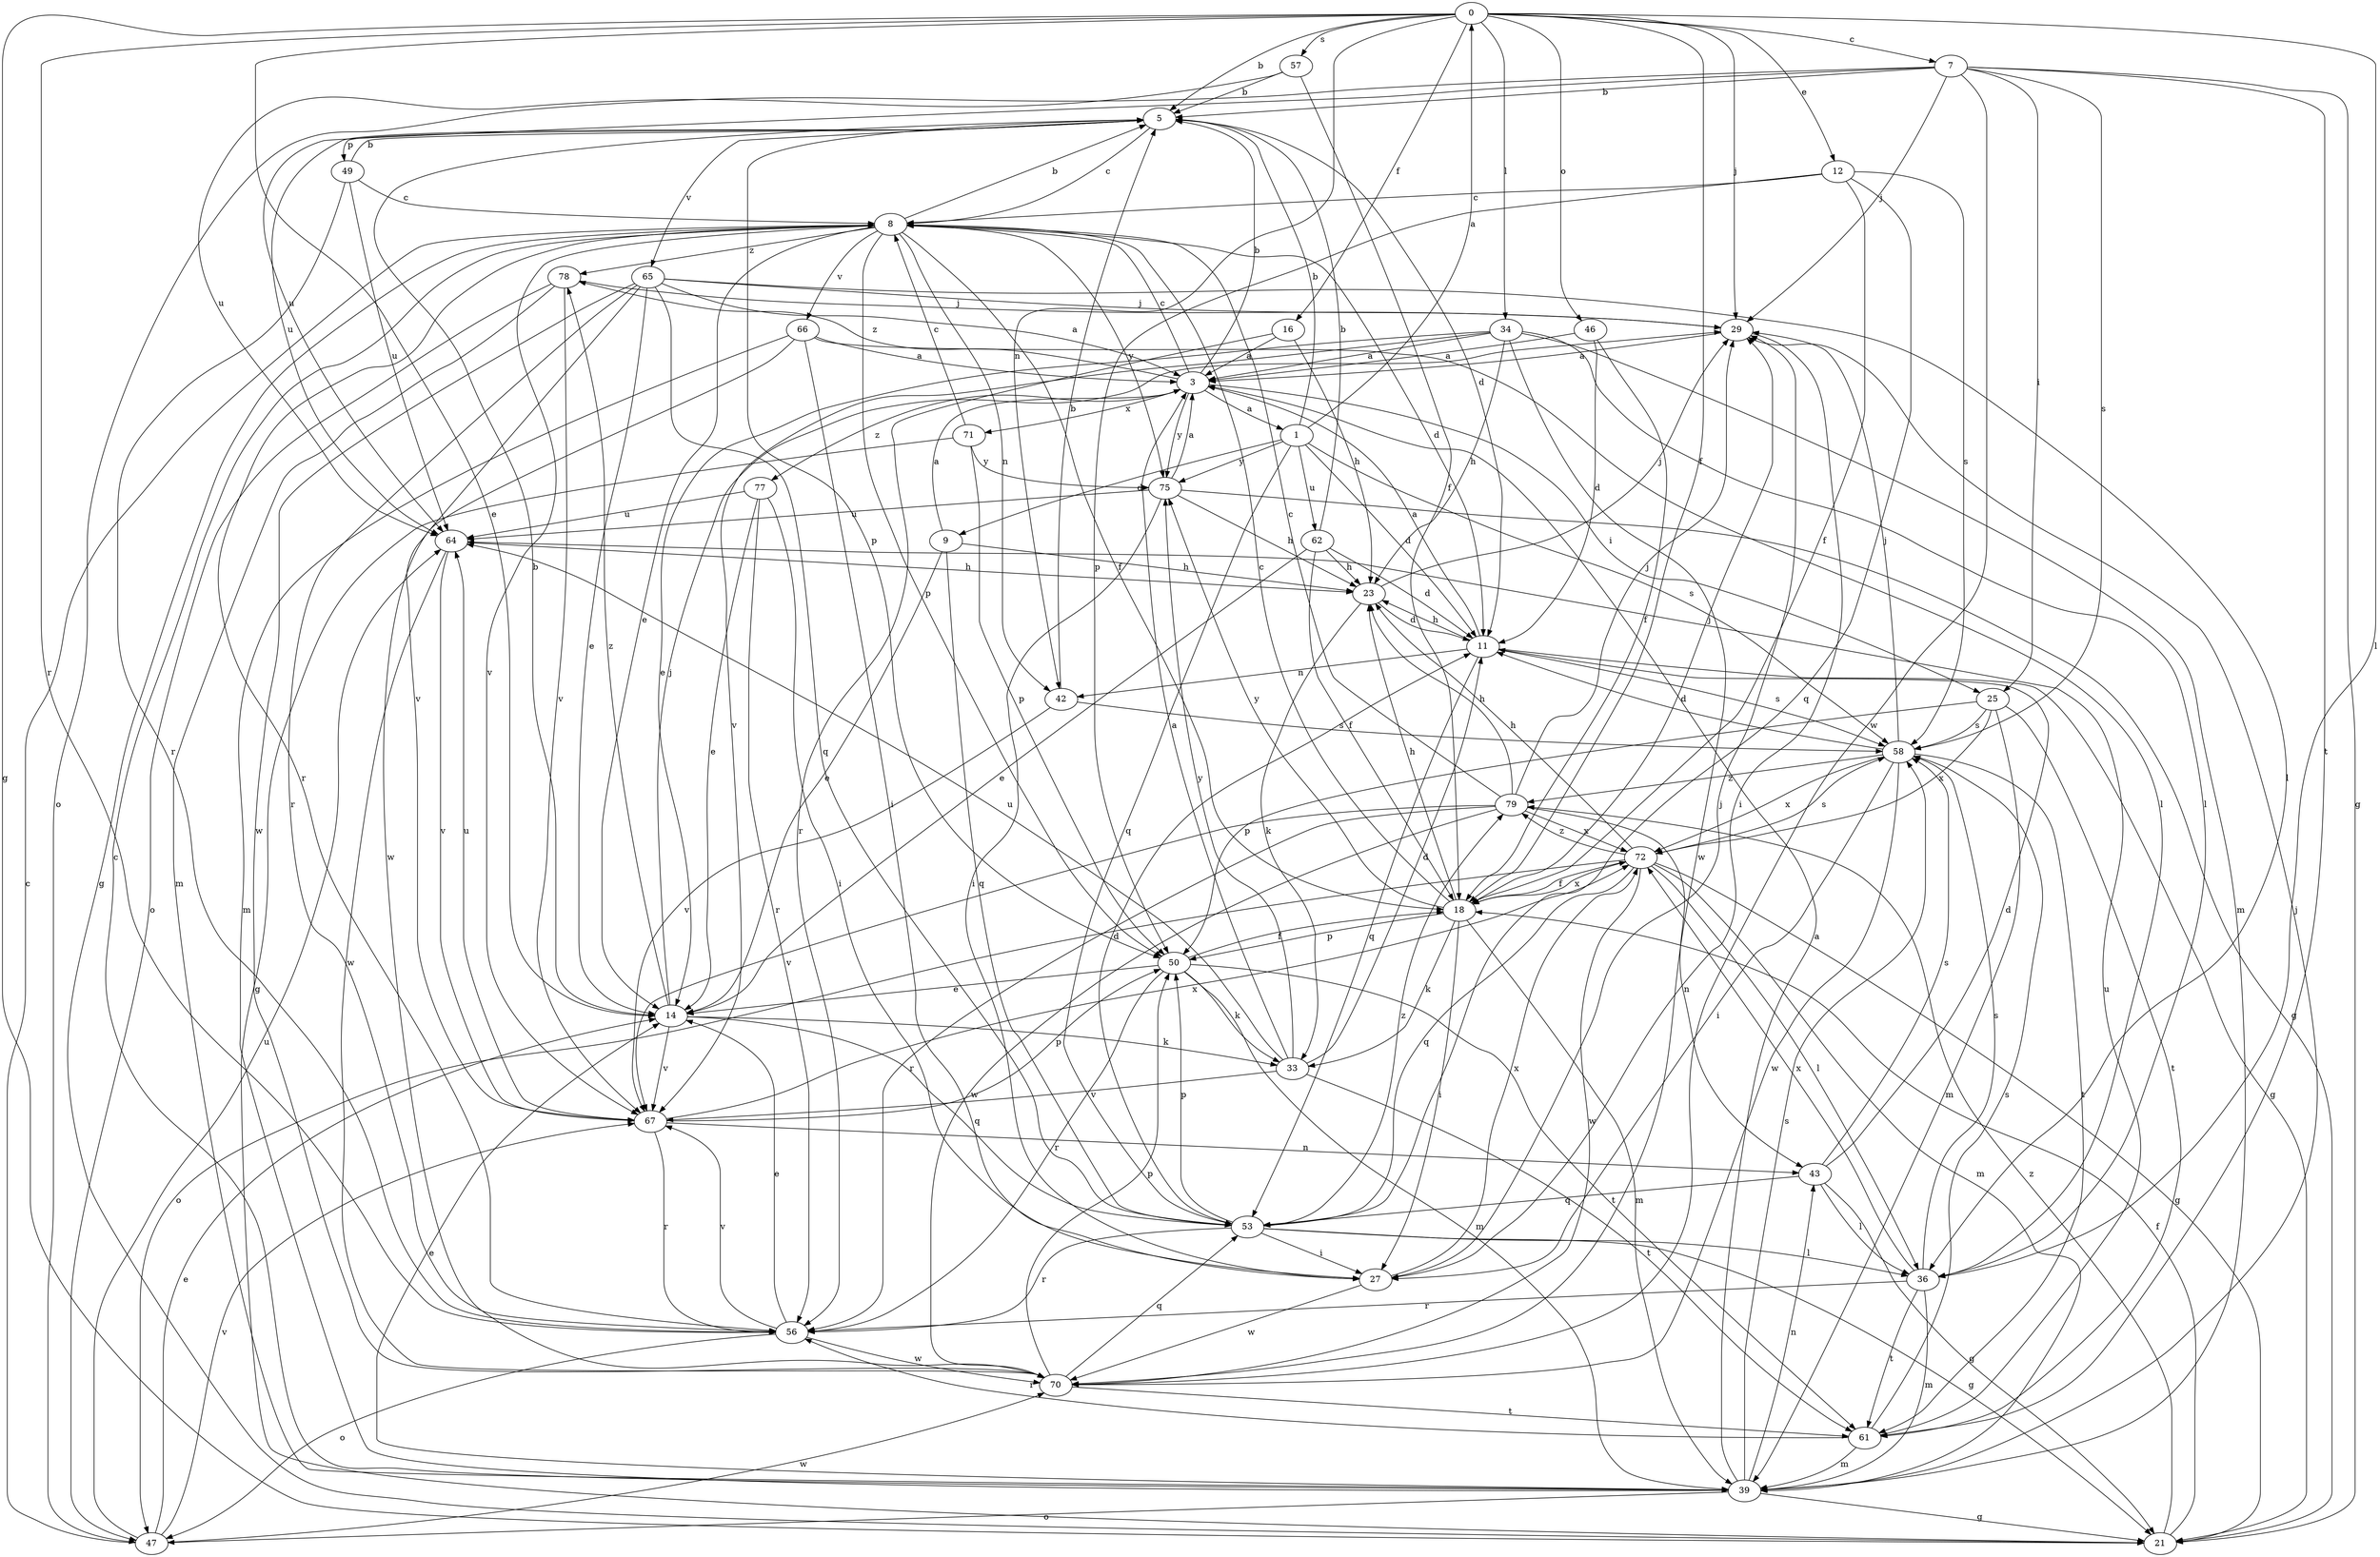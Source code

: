 strict digraph  {
0;
1;
3;
5;
7;
8;
9;
11;
12;
14;
16;
18;
21;
23;
25;
27;
29;
33;
34;
36;
39;
42;
43;
46;
47;
49;
50;
53;
56;
57;
58;
61;
62;
64;
65;
66;
67;
70;
71;
72;
75;
77;
78;
79;
0 -> 5  [label=b];
0 -> 7  [label=c];
0 -> 12  [label=e];
0 -> 14  [label=e];
0 -> 16  [label=f];
0 -> 18  [label=f];
0 -> 21  [label=g];
0 -> 29  [label=j];
0 -> 34  [label=l];
0 -> 36  [label=l];
0 -> 42  [label=n];
0 -> 46  [label=o];
0 -> 56  [label=r];
0 -> 57  [label=s];
1 -> 0  [label=a];
1 -> 5  [label=b];
1 -> 9  [label=d];
1 -> 11  [label=d];
1 -> 53  [label=q];
1 -> 58  [label=s];
1 -> 62  [label=u];
1 -> 75  [label=y];
3 -> 1  [label=a];
3 -> 5  [label=b];
3 -> 8  [label=c];
3 -> 25  [label=i];
3 -> 71  [label=x];
3 -> 75  [label=y];
3 -> 77  [label=z];
3 -> 78  [label=z];
5 -> 8  [label=c];
5 -> 11  [label=d];
5 -> 49  [label=p];
5 -> 50  [label=p];
5 -> 64  [label=u];
5 -> 65  [label=v];
7 -> 5  [label=b];
7 -> 21  [label=g];
7 -> 25  [label=i];
7 -> 29  [label=j];
7 -> 47  [label=o];
7 -> 58  [label=s];
7 -> 61  [label=t];
7 -> 64  [label=u];
7 -> 70  [label=w];
8 -> 5  [label=b];
8 -> 11  [label=d];
8 -> 14  [label=e];
8 -> 18  [label=f];
8 -> 21  [label=g];
8 -> 42  [label=n];
8 -> 50  [label=p];
8 -> 56  [label=r];
8 -> 66  [label=v];
8 -> 67  [label=v];
8 -> 75  [label=y];
8 -> 78  [label=z];
9 -> 3  [label=a];
9 -> 14  [label=e];
9 -> 23  [label=h];
9 -> 53  [label=q];
11 -> 3  [label=a];
11 -> 21  [label=g];
11 -> 23  [label=h];
11 -> 42  [label=n];
11 -> 53  [label=q];
11 -> 58  [label=s];
12 -> 8  [label=c];
12 -> 18  [label=f];
12 -> 50  [label=p];
12 -> 53  [label=q];
12 -> 58  [label=s];
14 -> 5  [label=b];
14 -> 29  [label=j];
14 -> 33  [label=k];
14 -> 53  [label=q];
14 -> 67  [label=v];
14 -> 78  [label=z];
16 -> 3  [label=a];
16 -> 23  [label=h];
16 -> 56  [label=r];
18 -> 8  [label=c];
18 -> 23  [label=h];
18 -> 27  [label=i];
18 -> 29  [label=j];
18 -> 33  [label=k];
18 -> 39  [label=m];
18 -> 50  [label=p];
18 -> 72  [label=x];
18 -> 75  [label=y];
21 -> 18  [label=f];
21 -> 79  [label=z];
23 -> 11  [label=d];
23 -> 29  [label=j];
23 -> 33  [label=k];
25 -> 39  [label=m];
25 -> 50  [label=p];
25 -> 58  [label=s];
25 -> 61  [label=t];
25 -> 72  [label=x];
27 -> 29  [label=j];
27 -> 70  [label=w];
27 -> 72  [label=x];
29 -> 3  [label=a];
29 -> 27  [label=i];
33 -> 3  [label=a];
33 -> 11  [label=d];
33 -> 61  [label=t];
33 -> 64  [label=u];
33 -> 67  [label=v];
33 -> 75  [label=y];
34 -> 3  [label=a];
34 -> 14  [label=e];
34 -> 23  [label=h];
34 -> 36  [label=l];
34 -> 39  [label=m];
34 -> 67  [label=v];
34 -> 70  [label=w];
36 -> 39  [label=m];
36 -> 56  [label=r];
36 -> 58  [label=s];
36 -> 61  [label=t];
36 -> 72  [label=x];
39 -> 3  [label=a];
39 -> 8  [label=c];
39 -> 14  [label=e];
39 -> 21  [label=g];
39 -> 29  [label=j];
39 -> 43  [label=n];
39 -> 47  [label=o];
39 -> 58  [label=s];
42 -> 5  [label=b];
42 -> 58  [label=s];
42 -> 67  [label=v];
43 -> 11  [label=d];
43 -> 21  [label=g];
43 -> 36  [label=l];
43 -> 53  [label=q];
43 -> 58  [label=s];
46 -> 3  [label=a];
46 -> 11  [label=d];
46 -> 18  [label=f];
47 -> 8  [label=c];
47 -> 14  [label=e];
47 -> 64  [label=u];
47 -> 67  [label=v];
47 -> 70  [label=w];
49 -> 5  [label=b];
49 -> 8  [label=c];
49 -> 56  [label=r];
49 -> 64  [label=u];
50 -> 14  [label=e];
50 -> 18  [label=f];
50 -> 33  [label=k];
50 -> 39  [label=m];
50 -> 56  [label=r];
50 -> 61  [label=t];
53 -> 11  [label=d];
53 -> 21  [label=g];
53 -> 27  [label=i];
53 -> 36  [label=l];
53 -> 50  [label=p];
53 -> 56  [label=r];
53 -> 79  [label=z];
56 -> 14  [label=e];
56 -> 47  [label=o];
56 -> 67  [label=v];
56 -> 70  [label=w];
57 -> 5  [label=b];
57 -> 18  [label=f];
57 -> 64  [label=u];
58 -> 11  [label=d];
58 -> 27  [label=i];
58 -> 29  [label=j];
58 -> 61  [label=t];
58 -> 70  [label=w];
58 -> 72  [label=x];
58 -> 79  [label=z];
61 -> 39  [label=m];
61 -> 56  [label=r];
61 -> 58  [label=s];
61 -> 64  [label=u];
62 -> 5  [label=b];
62 -> 11  [label=d];
62 -> 14  [label=e];
62 -> 18  [label=f];
62 -> 23  [label=h];
64 -> 23  [label=h];
64 -> 67  [label=v];
64 -> 70  [label=w];
65 -> 3  [label=a];
65 -> 14  [label=e];
65 -> 29  [label=j];
65 -> 36  [label=l];
65 -> 53  [label=q];
65 -> 56  [label=r];
65 -> 67  [label=v];
65 -> 70  [label=w];
66 -> 3  [label=a];
66 -> 27  [label=i];
66 -> 36  [label=l];
66 -> 39  [label=m];
66 -> 70  [label=w];
67 -> 43  [label=n];
67 -> 50  [label=p];
67 -> 56  [label=r];
67 -> 64  [label=u];
67 -> 72  [label=x];
70 -> 50  [label=p];
70 -> 53  [label=q];
70 -> 61  [label=t];
71 -> 8  [label=c];
71 -> 21  [label=g];
71 -> 50  [label=p];
71 -> 75  [label=y];
72 -> 18  [label=f];
72 -> 21  [label=g];
72 -> 23  [label=h];
72 -> 36  [label=l];
72 -> 39  [label=m];
72 -> 47  [label=o];
72 -> 53  [label=q];
72 -> 58  [label=s];
72 -> 70  [label=w];
72 -> 79  [label=z];
75 -> 3  [label=a];
75 -> 21  [label=g];
75 -> 23  [label=h];
75 -> 27  [label=i];
75 -> 64  [label=u];
77 -> 14  [label=e];
77 -> 27  [label=i];
77 -> 56  [label=r];
77 -> 64  [label=u];
78 -> 29  [label=j];
78 -> 39  [label=m];
78 -> 47  [label=o];
78 -> 67  [label=v];
79 -> 8  [label=c];
79 -> 23  [label=h];
79 -> 29  [label=j];
79 -> 43  [label=n];
79 -> 56  [label=r];
79 -> 67  [label=v];
79 -> 70  [label=w];
79 -> 72  [label=x];
}
